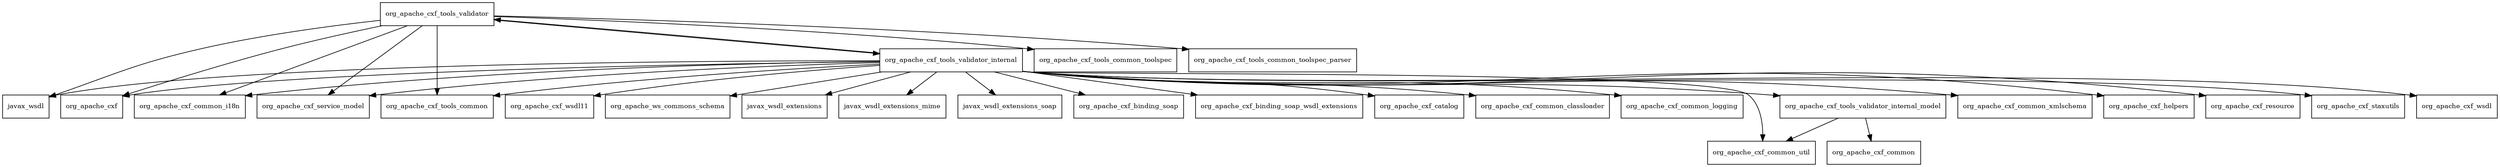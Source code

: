 digraph cxf_tools_validator_2_7_11_redhat_3_package_dependencies {
  node [shape = box, fontsize=10.0];
  org_apache_cxf_tools_validator -> javax_wsdl;
  org_apache_cxf_tools_validator -> org_apache_cxf;
  org_apache_cxf_tools_validator -> org_apache_cxf_common_i18n;
  org_apache_cxf_tools_validator -> org_apache_cxf_service_model;
  org_apache_cxf_tools_validator -> org_apache_cxf_tools_common;
  org_apache_cxf_tools_validator -> org_apache_cxf_tools_common_toolspec;
  org_apache_cxf_tools_validator -> org_apache_cxf_tools_common_toolspec_parser;
  org_apache_cxf_tools_validator -> org_apache_cxf_tools_validator_internal;
  org_apache_cxf_tools_validator_internal -> javax_wsdl;
  org_apache_cxf_tools_validator_internal -> javax_wsdl_extensions;
  org_apache_cxf_tools_validator_internal -> javax_wsdl_extensions_mime;
  org_apache_cxf_tools_validator_internal -> javax_wsdl_extensions_soap;
  org_apache_cxf_tools_validator_internal -> org_apache_cxf;
  org_apache_cxf_tools_validator_internal -> org_apache_cxf_binding_soap;
  org_apache_cxf_tools_validator_internal -> org_apache_cxf_binding_soap_wsdl_extensions;
  org_apache_cxf_tools_validator_internal -> org_apache_cxf_catalog;
  org_apache_cxf_tools_validator_internal -> org_apache_cxf_common_classloader;
  org_apache_cxf_tools_validator_internal -> org_apache_cxf_common_i18n;
  org_apache_cxf_tools_validator_internal -> org_apache_cxf_common_logging;
  org_apache_cxf_tools_validator_internal -> org_apache_cxf_common_util;
  org_apache_cxf_tools_validator_internal -> org_apache_cxf_common_xmlschema;
  org_apache_cxf_tools_validator_internal -> org_apache_cxf_helpers;
  org_apache_cxf_tools_validator_internal -> org_apache_cxf_resource;
  org_apache_cxf_tools_validator_internal -> org_apache_cxf_service_model;
  org_apache_cxf_tools_validator_internal -> org_apache_cxf_staxutils;
  org_apache_cxf_tools_validator_internal -> org_apache_cxf_tools_common;
  org_apache_cxf_tools_validator_internal -> org_apache_cxf_tools_validator;
  org_apache_cxf_tools_validator_internal -> org_apache_cxf_tools_validator_internal_model;
  org_apache_cxf_tools_validator_internal -> org_apache_cxf_wsdl;
  org_apache_cxf_tools_validator_internal -> org_apache_cxf_wsdl11;
  org_apache_cxf_tools_validator_internal -> org_apache_ws_commons_schema;
  org_apache_cxf_tools_validator_internal_model -> org_apache_cxf_common;
  org_apache_cxf_tools_validator_internal_model -> org_apache_cxf_common_util;
}
